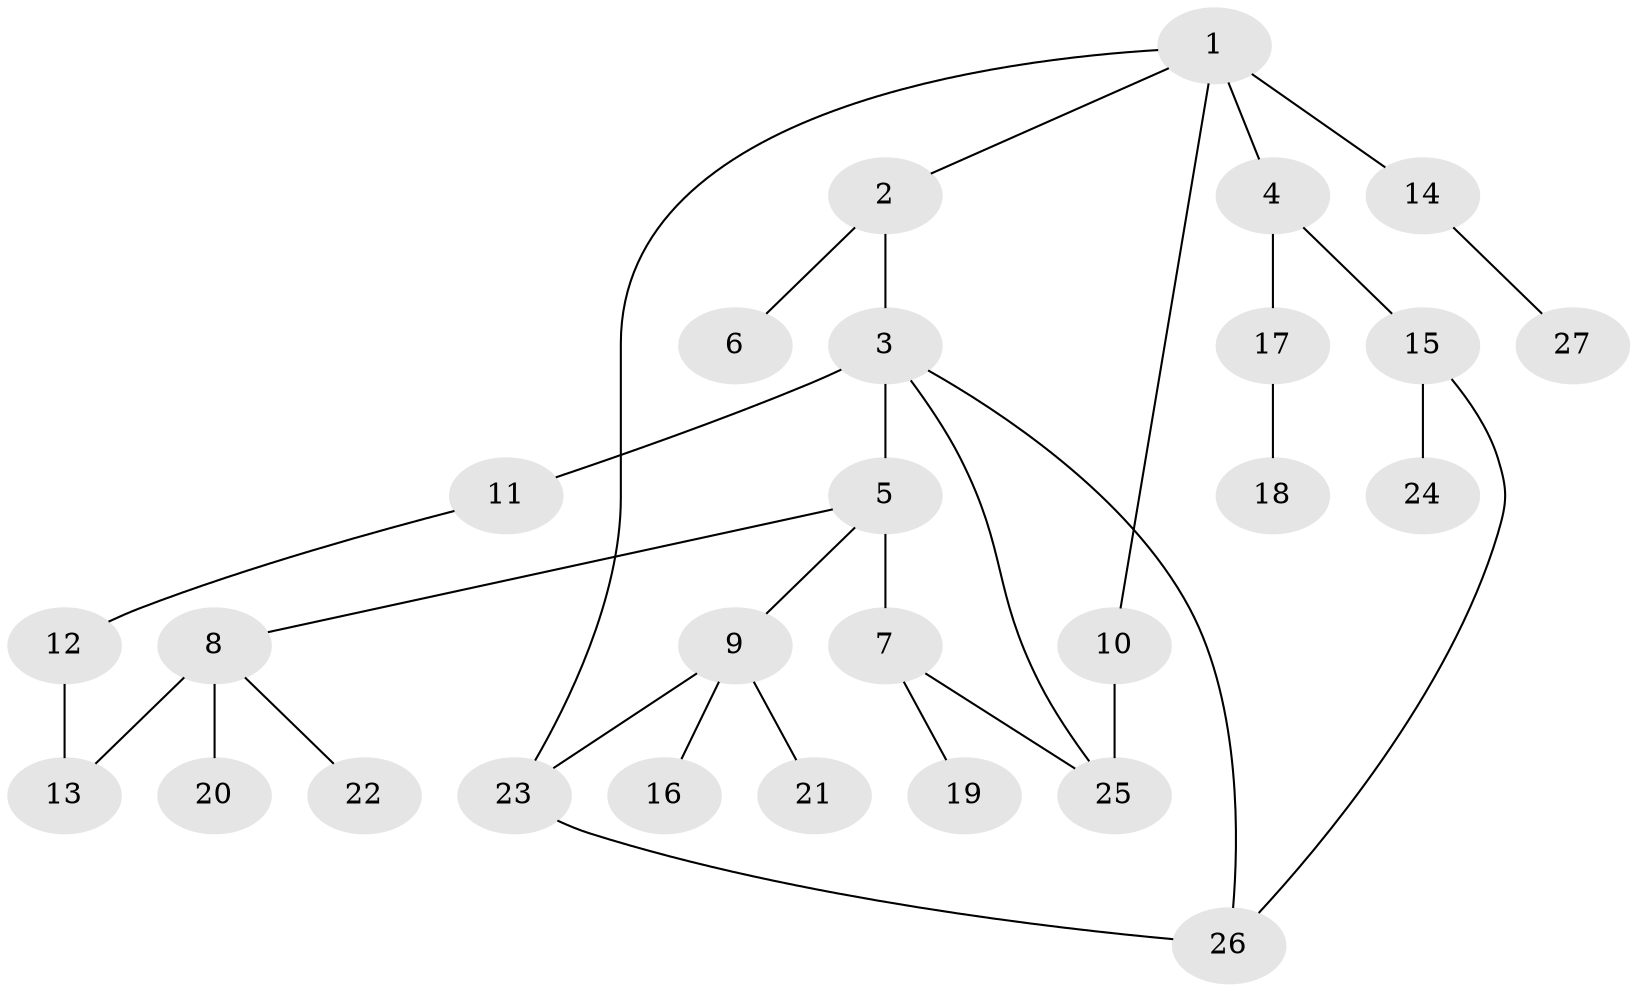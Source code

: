 // original degree distribution, {7: 0.018867924528301886, 4: 0.16981132075471697, 3: 0.11320754716981132, 5: 0.03773584905660377, 2: 0.22641509433962265, 1: 0.4339622641509434}
// Generated by graph-tools (version 1.1) at 2025/34/03/09/25 02:34:15]
// undirected, 27 vertices, 32 edges
graph export_dot {
graph [start="1"]
  node [color=gray90,style=filled];
  1;
  2;
  3;
  4;
  5;
  6;
  7;
  8;
  9;
  10;
  11;
  12;
  13;
  14;
  15;
  16;
  17;
  18;
  19;
  20;
  21;
  22;
  23;
  24;
  25;
  26;
  27;
  1 -- 2 [weight=1.0];
  1 -- 4 [weight=1.0];
  1 -- 10 [weight=1.0];
  1 -- 14 [weight=2.0];
  1 -- 23 [weight=1.0];
  2 -- 3 [weight=1.0];
  2 -- 6 [weight=1.0];
  3 -- 5 [weight=2.0];
  3 -- 11 [weight=3.0];
  3 -- 25 [weight=1.0];
  3 -- 26 [weight=1.0];
  4 -- 15 [weight=1.0];
  4 -- 17 [weight=1.0];
  5 -- 7 [weight=1.0];
  5 -- 8 [weight=1.0];
  5 -- 9 [weight=1.0];
  7 -- 19 [weight=1.0];
  7 -- 25 [weight=1.0];
  8 -- 13 [weight=2.0];
  8 -- 20 [weight=1.0];
  8 -- 22 [weight=1.0];
  9 -- 16 [weight=1.0];
  9 -- 21 [weight=3.0];
  9 -- 23 [weight=1.0];
  10 -- 25 [weight=2.0];
  11 -- 12 [weight=1.0];
  12 -- 13 [weight=1.0];
  14 -- 27 [weight=1.0];
  15 -- 24 [weight=1.0];
  15 -- 26 [weight=1.0];
  17 -- 18 [weight=1.0];
  23 -- 26 [weight=1.0];
}
